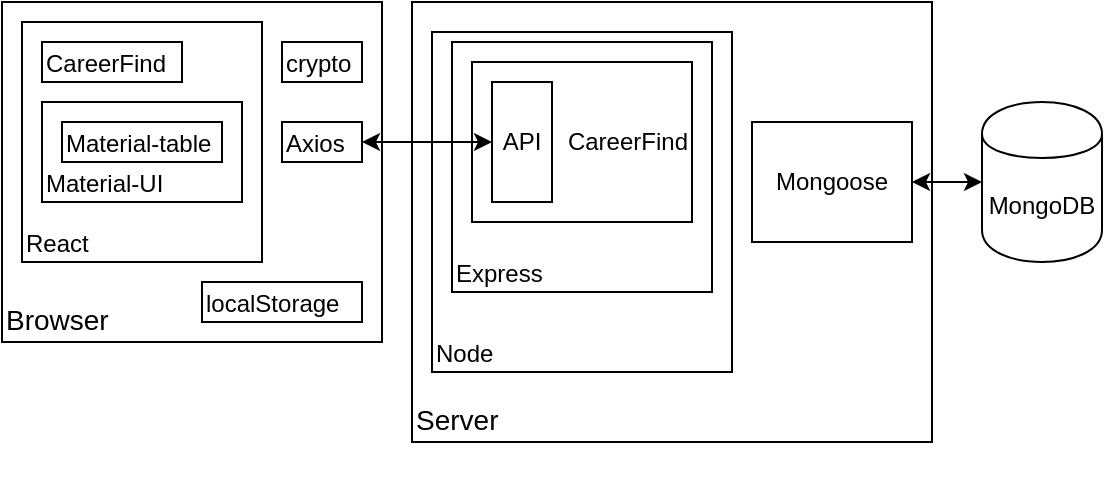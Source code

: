 <mxfile version="12.6.5" type="device"><diagram id="Nx5fp_3I561pIr2zFx9i" name="Page-1"><mxGraphModel dx="981" dy="567" grid="1" gridSize="10" guides="1" tooltips="1" connect="1" arrows="1" fold="1" page="1" pageScale="1" pageWidth="850" pageHeight="1100" math="0" shadow="0"><root><mxCell id="0"/><mxCell id="1" parent="0"/><mxCell id="I3eCoGc3CL8hMlSz0fNV-5" value="MongoDB" style="shape=cylinder;whiteSpace=wrap;html=1;boundedLbl=1;backgroundOutline=1;" vertex="1" parent="1"><mxGeometry x="580" y="145" width="60" height="80" as="geometry"/></mxCell><mxCell id="I3eCoGc3CL8hMlSz0fNV-23" value="" style="group" vertex="1" connectable="0" parent="1"><mxGeometry x="90" y="95" width="190" height="170" as="geometry"/></mxCell><mxCell id="I3eCoGc3CL8hMlSz0fNV-19" value="&lt;font style=&quot;font-size: 14px&quot;&gt;Browser&lt;/font&gt;" style="rounded=0;whiteSpace=wrap;html=1;align=left;verticalAlign=bottom;" vertex="1" parent="I3eCoGc3CL8hMlSz0fNV-23"><mxGeometry width="190" height="170" as="geometry"/></mxCell><mxCell id="I3eCoGc3CL8hMlSz0fNV-18" value="" style="group" vertex="1" connectable="0" parent="I3eCoGc3CL8hMlSz0fNV-23"><mxGeometry x="10" y="10" width="120" height="120" as="geometry"/></mxCell><mxCell id="I3eCoGc3CL8hMlSz0fNV-15" value="React" style="rounded=0;whiteSpace=wrap;html=1;verticalAlign=bottom;align=left;" vertex="1" parent="I3eCoGc3CL8hMlSz0fNV-18"><mxGeometry width="120" height="120" as="geometry"/></mxCell><mxCell id="I3eCoGc3CL8hMlSz0fNV-12" value="CareerFind" style="rounded=0;whiteSpace=wrap;html=1;verticalAlign=bottom;align=left;" vertex="1" parent="I3eCoGc3CL8hMlSz0fNV-18"><mxGeometry x="10" y="10" width="70" height="20" as="geometry"/></mxCell><mxCell id="I3eCoGc3CL8hMlSz0fNV-17" value="" style="group" vertex="1" connectable="0" parent="I3eCoGc3CL8hMlSz0fNV-18"><mxGeometry x="10" y="40" width="100" height="50" as="geometry"/></mxCell><mxCell id="I3eCoGc3CL8hMlSz0fNV-13" value="Material-UI" style="rounded=0;whiteSpace=wrap;html=1;verticalAlign=bottom;align=left;" vertex="1" parent="I3eCoGc3CL8hMlSz0fNV-17"><mxGeometry width="100" height="50" as="geometry"/></mxCell><mxCell id="I3eCoGc3CL8hMlSz0fNV-14" value="Material-table" style="rounded=0;whiteSpace=wrap;html=1;verticalAlign=bottom;align=left;" vertex="1" parent="I3eCoGc3CL8hMlSz0fNV-17"><mxGeometry x="10" y="10" width="80" height="20" as="geometry"/></mxCell><mxCell id="I3eCoGc3CL8hMlSz0fNV-20" value="Axios" style="rounded=0;whiteSpace=wrap;html=1;align=left;verticalAlign=bottom;" vertex="1" parent="I3eCoGc3CL8hMlSz0fNV-23"><mxGeometry x="140" y="60" width="40" height="20" as="geometry"/></mxCell><mxCell id="I3eCoGc3CL8hMlSz0fNV-21" value="localStorage" style="rounded=0;whiteSpace=wrap;html=1;align=left;verticalAlign=bottom;" vertex="1" parent="I3eCoGc3CL8hMlSz0fNV-23"><mxGeometry x="100" y="140" width="80" height="20" as="geometry"/></mxCell><mxCell id="I3eCoGc3CL8hMlSz0fNV-22" value="crypto" style="rounded=0;whiteSpace=wrap;html=1;align=left;verticalAlign=bottom;" vertex="1" parent="I3eCoGc3CL8hMlSz0fNV-23"><mxGeometry x="140" y="20" width="40" height="20" as="geometry"/></mxCell><mxCell id="I3eCoGc3CL8hMlSz0fNV-26" value="" style="group" vertex="1" connectable="0" parent="1"><mxGeometry x="295" y="95" width="260" height="240" as="geometry"/></mxCell><mxCell id="I3eCoGc3CL8hMlSz0fNV-25" value="&lt;font style=&quot;font-size: 14px&quot;&gt;Server&lt;/font&gt;" style="rounded=0;whiteSpace=wrap;html=1;align=left;verticalAlign=bottom;" vertex="1" parent="I3eCoGc3CL8hMlSz0fNV-26"><mxGeometry width="260" height="220" as="geometry"/></mxCell><mxCell id="I3eCoGc3CL8hMlSz0fNV-10" value="Node" style="rounded=0;whiteSpace=wrap;html=1;verticalAlign=bottom;align=left;" vertex="1" parent="I3eCoGc3CL8hMlSz0fNV-26"><mxGeometry x="10" y="15" width="150" height="170" as="geometry"/></mxCell><mxCell id="I3eCoGc3CL8hMlSz0fNV-9" value="Express" style="rounded=0;whiteSpace=wrap;html=1;verticalAlign=bottom;align=left;" vertex="1" parent="I3eCoGc3CL8hMlSz0fNV-26"><mxGeometry x="20" y="20" width="130" height="125" as="geometry"/></mxCell><mxCell id="I3eCoGc3CL8hMlSz0fNV-11" value="Mongoose" style="rounded=0;whiteSpace=wrap;html=1;" vertex="1" parent="I3eCoGc3CL8hMlSz0fNV-26"><mxGeometry x="170" y="60" width="80" height="60" as="geometry"/></mxCell><mxCell id="I3eCoGc3CL8hMlSz0fNV-24" value="" style="group" vertex="1" connectable="0" parent="I3eCoGc3CL8hMlSz0fNV-26"><mxGeometry x="30" y="30" width="110" height="80" as="geometry"/></mxCell><mxCell id="I3eCoGc3CL8hMlSz0fNV-8" value="CareerFind" style="rounded=0;whiteSpace=wrap;html=1;verticalAlign=middle;align=right;" vertex="1" parent="I3eCoGc3CL8hMlSz0fNV-24"><mxGeometry width="110" height="80" as="geometry"/></mxCell><mxCell id="I3eCoGc3CL8hMlSz0fNV-7" value="API" style="rounded=0;whiteSpace=wrap;html=1;horizontal=1;verticalAlign=middle;align=center;" vertex="1" parent="I3eCoGc3CL8hMlSz0fNV-24"><mxGeometry x="10" y="10" width="30" height="60" as="geometry"/></mxCell><mxCell id="I3eCoGc3CL8hMlSz0fNV-27" style="rounded=0;orthogonalLoop=1;jettySize=auto;html=1;exitX=1;exitY=0.5;exitDx=0;exitDy=0;entryX=0;entryY=0.5;entryDx=0;entryDy=0;startArrow=classic;startFill=1;" edge="1" parent="1" source="I3eCoGc3CL8hMlSz0fNV-20" target="I3eCoGc3CL8hMlSz0fNV-7"><mxGeometry relative="1" as="geometry"/></mxCell><mxCell id="I3eCoGc3CL8hMlSz0fNV-28" style="edgeStyle=none;rounded=0;orthogonalLoop=1;jettySize=auto;html=1;exitX=1;exitY=0.5;exitDx=0;exitDy=0;startArrow=classic;startFill=1;" edge="1" parent="1" source="I3eCoGc3CL8hMlSz0fNV-11" target="I3eCoGc3CL8hMlSz0fNV-5"><mxGeometry relative="1" as="geometry"/></mxCell></root></mxGraphModel></diagram></mxfile>